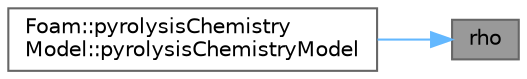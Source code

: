 digraph "rho"
{
 // LATEX_PDF_SIZE
  bgcolor="transparent";
  edge [fontname=Helvetica,fontsize=10,labelfontname=Helvetica,labelfontsize=10];
  node [fontname=Helvetica,fontsize=10,shape=box,height=0.2,width=0.4];
  rankdir="RL";
  Node1 [id="Node000001",label="rho",height=0.2,width=0.4,color="gray40", fillcolor="grey60", style="filled", fontcolor="black",tooltip=" "];
  Node1 -> Node2 [id="edge1_Node000001_Node000002",dir="back",color="steelblue1",style="solid",tooltip=" "];
  Node2 [id="Node000002",label="Foam::pyrolysisChemistry\lModel::pyrolysisChemistryModel",height=0.2,width=0.4,color="grey40", fillcolor="white", style="filled",URL="$classFoam_1_1pyrolysisChemistryModel.html#a5995ed4613ec6fe1e14e11869ba8357e",tooltip=" "];
}
